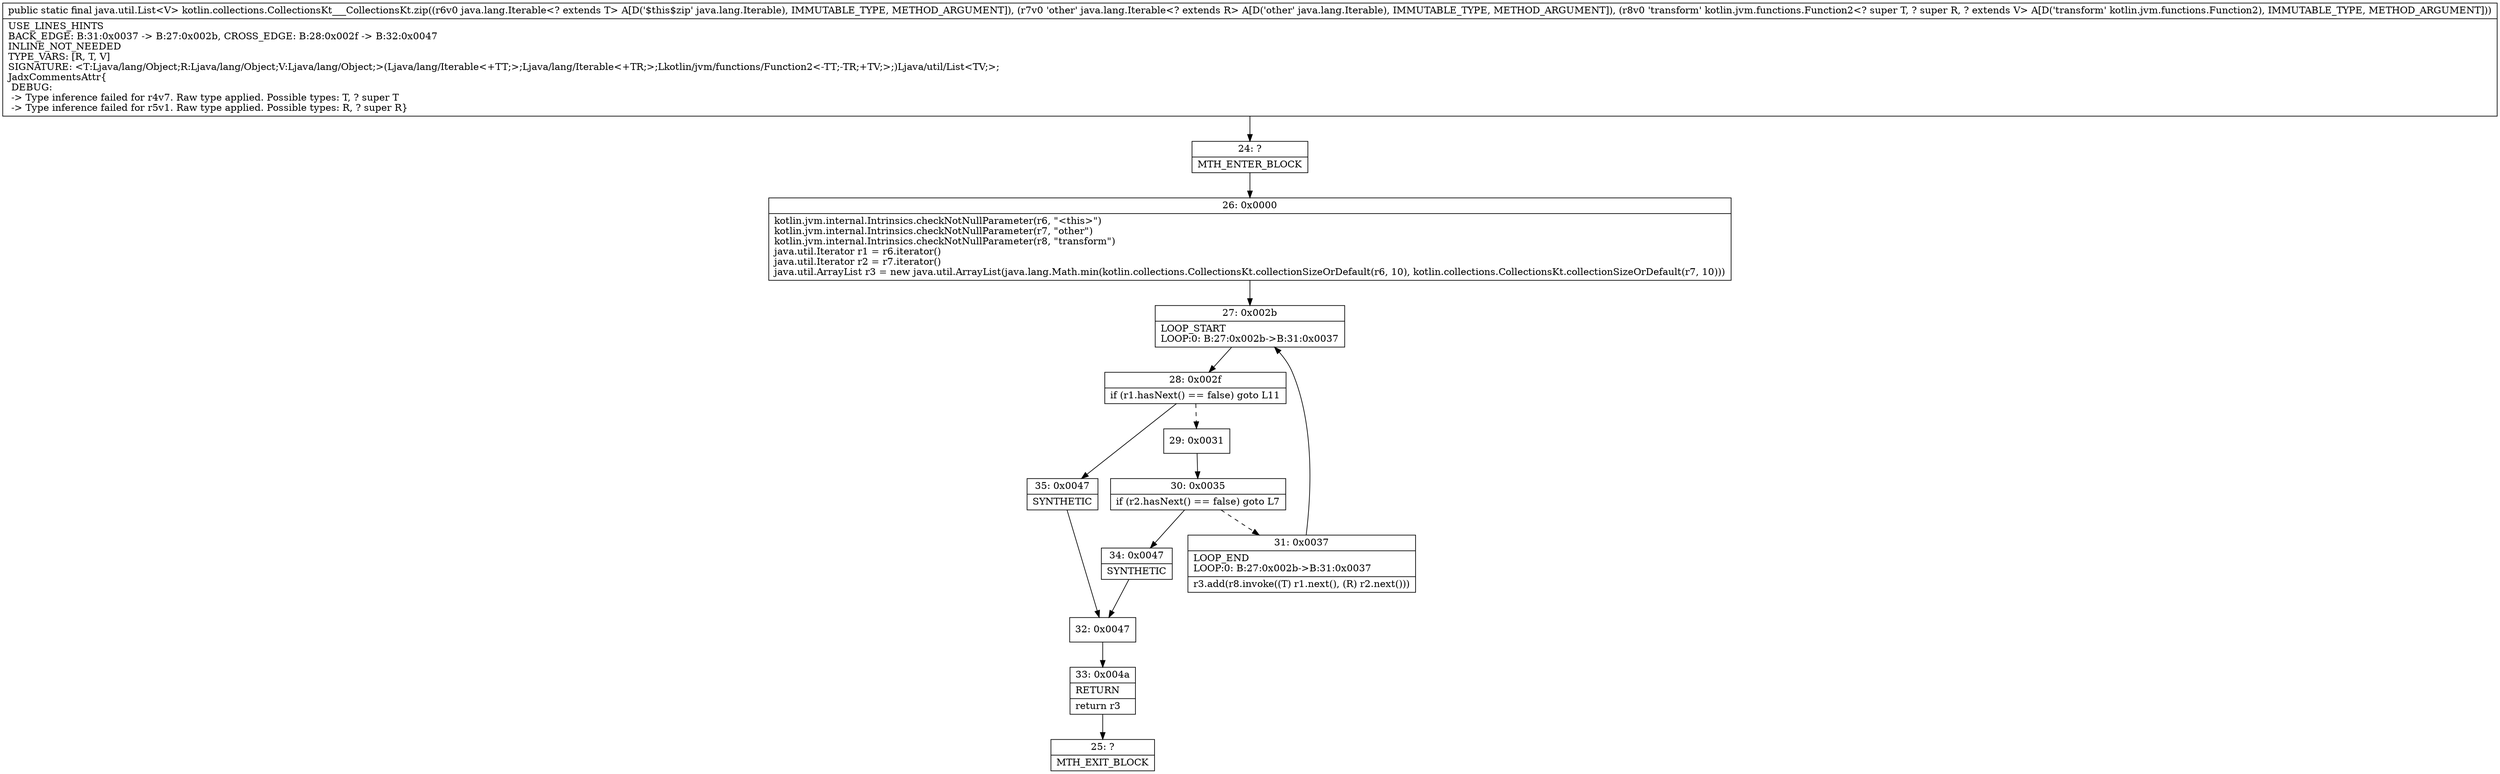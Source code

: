 digraph "CFG forkotlin.collections.CollectionsKt___CollectionsKt.zip(Ljava\/lang\/Iterable;Ljava\/lang\/Iterable;Lkotlin\/jvm\/functions\/Function2;)Ljava\/util\/List;" {
Node_24 [shape=record,label="{24\:\ ?|MTH_ENTER_BLOCK\l}"];
Node_26 [shape=record,label="{26\:\ 0x0000|kotlin.jvm.internal.Intrinsics.checkNotNullParameter(r6, \"\<this\>\")\lkotlin.jvm.internal.Intrinsics.checkNotNullParameter(r7, \"other\")\lkotlin.jvm.internal.Intrinsics.checkNotNullParameter(r8, \"transform\")\ljava.util.Iterator r1 = r6.iterator()\ljava.util.Iterator r2 = r7.iterator()\ljava.util.ArrayList r3 = new java.util.ArrayList(java.lang.Math.min(kotlin.collections.CollectionsKt.collectionSizeOrDefault(r6, 10), kotlin.collections.CollectionsKt.collectionSizeOrDefault(r7, 10)))\l}"];
Node_27 [shape=record,label="{27\:\ 0x002b|LOOP_START\lLOOP:0: B:27:0x002b\-\>B:31:0x0037\l}"];
Node_28 [shape=record,label="{28\:\ 0x002f|if (r1.hasNext() == false) goto L11\l}"];
Node_29 [shape=record,label="{29\:\ 0x0031}"];
Node_30 [shape=record,label="{30\:\ 0x0035|if (r2.hasNext() == false) goto L7\l}"];
Node_31 [shape=record,label="{31\:\ 0x0037|LOOP_END\lLOOP:0: B:27:0x002b\-\>B:31:0x0037\l|r3.add(r8.invoke((T) r1.next(), (R) r2.next()))\l}"];
Node_34 [shape=record,label="{34\:\ 0x0047|SYNTHETIC\l}"];
Node_32 [shape=record,label="{32\:\ 0x0047}"];
Node_33 [shape=record,label="{33\:\ 0x004a|RETURN\l|return r3\l}"];
Node_25 [shape=record,label="{25\:\ ?|MTH_EXIT_BLOCK\l}"];
Node_35 [shape=record,label="{35\:\ 0x0047|SYNTHETIC\l}"];
MethodNode[shape=record,label="{public static final java.util.List\<V\> kotlin.collections.CollectionsKt___CollectionsKt.zip((r6v0 java.lang.Iterable\<? extends T\> A[D('$this$zip' java.lang.Iterable), IMMUTABLE_TYPE, METHOD_ARGUMENT]), (r7v0 'other' java.lang.Iterable\<? extends R\> A[D('other' java.lang.Iterable), IMMUTABLE_TYPE, METHOD_ARGUMENT]), (r8v0 'transform' kotlin.jvm.functions.Function2\<? super T, ? super R, ? extends V\> A[D('transform' kotlin.jvm.functions.Function2), IMMUTABLE_TYPE, METHOD_ARGUMENT]))  | USE_LINES_HINTS\lBACK_EDGE: B:31:0x0037 \-\> B:27:0x002b, CROSS_EDGE: B:28:0x002f \-\> B:32:0x0047\lINLINE_NOT_NEEDED\lTYPE_VARS: [R, T, V]\lSIGNATURE: \<T:Ljava\/lang\/Object;R:Ljava\/lang\/Object;V:Ljava\/lang\/Object;\>(Ljava\/lang\/Iterable\<+TT;\>;Ljava\/lang\/Iterable\<+TR;\>;Lkotlin\/jvm\/functions\/Function2\<\-TT;\-TR;+TV;\>;)Ljava\/util\/List\<TV;\>;\lJadxCommentsAttr\{\l DEBUG: \l \-\> Type inference failed for r4v7. Raw type applied. Possible types: T, ? super T\l \-\> Type inference failed for r5v1. Raw type applied. Possible types: R, ? super R\}\l}"];
MethodNode -> Node_24;Node_24 -> Node_26;
Node_26 -> Node_27;
Node_27 -> Node_28;
Node_28 -> Node_29[style=dashed];
Node_28 -> Node_35;
Node_29 -> Node_30;
Node_30 -> Node_31[style=dashed];
Node_30 -> Node_34;
Node_31 -> Node_27;
Node_34 -> Node_32;
Node_32 -> Node_33;
Node_33 -> Node_25;
Node_35 -> Node_32;
}

